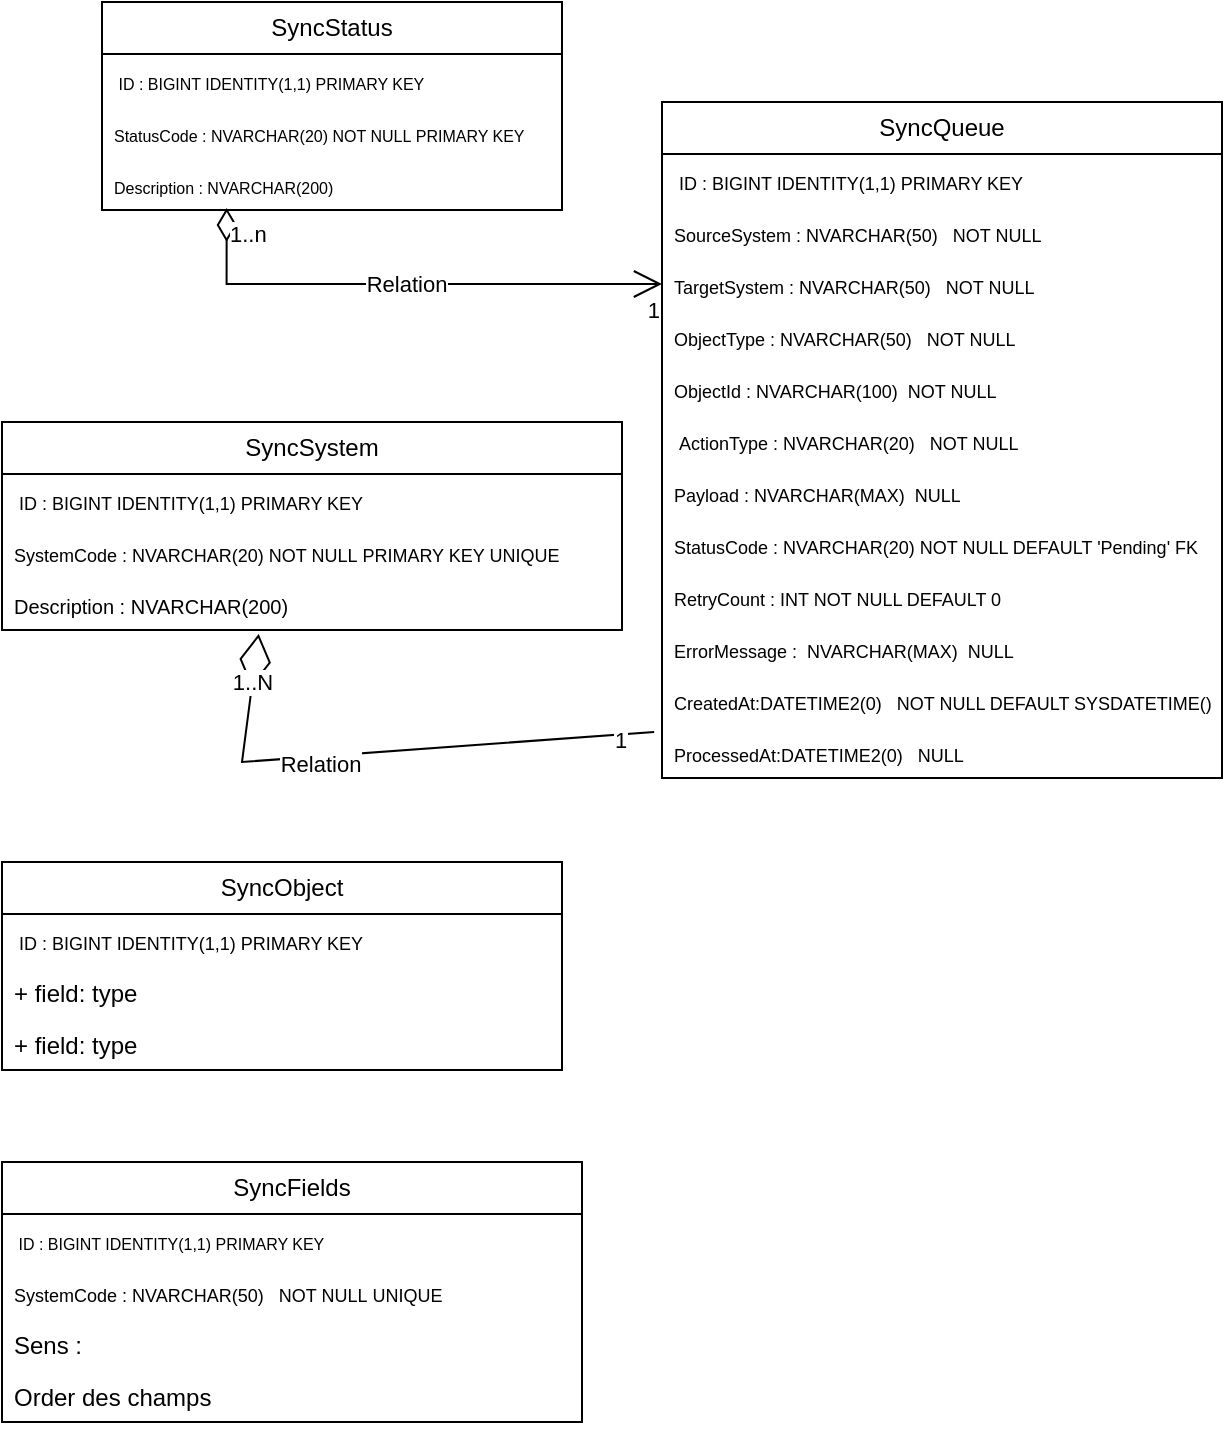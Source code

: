 <mxfile version="28.2.5">
  <diagram name="Page-1" id="Aj5_N3WaNxsP5dWTPXrr">
    <mxGraphModel dx="2253" dy="751" grid="1" gridSize="10" guides="1" tooltips="1" connect="1" arrows="1" fold="1" page="1" pageScale="1" pageWidth="827" pageHeight="1169" math="0" shadow="0">
      <root>
        <mxCell id="0" />
        <mxCell id="1" parent="0" />
        <mxCell id="Qb6BTMtfL8MH-y7f0pIz-1" value="&lt;span data-teams=&quot;true&quot;&gt;SyncQueue&lt;/span&gt;" style="swimlane;fontStyle=0;childLayout=stackLayout;horizontal=1;startSize=26;fillColor=none;horizontalStack=0;resizeParent=1;resizeParentMax=0;resizeLast=0;collapsible=1;marginBottom=0;whiteSpace=wrap;html=1;" parent="1" vertex="1">
          <mxGeometry x="290" y="70" width="280" height="338" as="geometry" />
        </mxCell>
        <mxCell id="Qb6BTMtfL8MH-y7f0pIz-2" value="&lt;span data-teams=&quot;true&quot;&gt;&lt;font style=&quot;font-size: 9px;&quot;&gt;&amp;nbsp;ID : BIGINT IDENTITY(1,1) PRIMARY KEY&lt;/font&gt;&lt;/span&gt;" style="text;strokeColor=none;fillColor=none;align=left;verticalAlign=top;spacingLeft=4;spacingRight=4;overflow=hidden;rotatable=0;points=[[0,0.5],[1,0.5]];portConstraint=eastwest;whiteSpace=wrap;html=1;" parent="Qb6BTMtfL8MH-y7f0pIz-1" vertex="1">
          <mxGeometry y="26" width="280" height="26" as="geometry" />
        </mxCell>
        <mxCell id="Qb6BTMtfL8MH-y7f0pIz-3" value="&lt;span data-teams=&quot;true&quot;&gt;&lt;font style=&quot;font-size: 9px;&quot;&gt;SourceSystem : NVARCHAR(50)&amp;nbsp;&amp;nbsp; NOT NULL&lt;/font&gt;&lt;/span&gt;" style="text;strokeColor=none;fillColor=none;align=left;verticalAlign=top;spacingLeft=4;spacingRight=4;overflow=hidden;rotatable=0;points=[[0,0.5],[1,0.5]];portConstraint=eastwest;whiteSpace=wrap;html=1;" parent="Qb6BTMtfL8MH-y7f0pIz-1" vertex="1">
          <mxGeometry y="52" width="280" height="26" as="geometry" />
        </mxCell>
        <mxCell id="Qb6BTMtfL8MH-y7f0pIz-4" value="&lt;span data-teams=&quot;true&quot;&gt;&lt;font style=&quot;font-size: 9px;&quot;&gt;TargetSystem : NVARCHAR(50)&amp;nbsp;&amp;nbsp; NOT NULL&lt;/font&gt;&lt;/span&gt;" style="text;strokeColor=none;fillColor=none;align=left;verticalAlign=top;spacingLeft=4;spacingRight=4;overflow=hidden;rotatable=0;points=[[0,0.5],[1,0.5]];portConstraint=eastwest;whiteSpace=wrap;html=1;" parent="Qb6BTMtfL8MH-y7f0pIz-1" vertex="1">
          <mxGeometry y="78" width="280" height="26" as="geometry" />
        </mxCell>
        <mxCell id="MTBKCmyBLElkbQ5yRE9a-1" value="&lt;span data-teams=&quot;true&quot;&gt;&lt;font style=&quot;font-size: 9px;&quot;&gt;ObjectType : NVARCHAR(50)&amp;nbsp;&amp;nbsp; NOT NULL&lt;/font&gt;&lt;/span&gt;" style="text;strokeColor=none;fillColor=none;align=left;verticalAlign=top;spacingLeft=4;spacingRight=4;overflow=hidden;rotatable=0;points=[[0,0.5],[1,0.5]];portConstraint=eastwest;whiteSpace=wrap;html=1;" parent="Qb6BTMtfL8MH-y7f0pIz-1" vertex="1">
          <mxGeometry y="104" width="280" height="26" as="geometry" />
        </mxCell>
        <mxCell id="MTBKCmyBLElkbQ5yRE9a-2" value="&lt;span data-teams=&quot;true&quot;&gt;&lt;font style=&quot;font-size: 9px;&quot;&gt;ObjectId : NVARCHAR(100)&amp;nbsp; NOT NULL&lt;/font&gt;&lt;/span&gt;" style="text;strokeColor=none;fillColor=none;align=left;verticalAlign=top;spacingLeft=4;spacingRight=4;overflow=hidden;rotatable=0;points=[[0,0.5],[1,0.5]];portConstraint=eastwest;whiteSpace=wrap;html=1;" parent="Qb6BTMtfL8MH-y7f0pIz-1" vertex="1">
          <mxGeometry y="130" width="280" height="26" as="geometry" />
        </mxCell>
        <mxCell id="MTBKCmyBLElkbQ5yRE9a-3" value="&lt;span data-teams=&quot;true&quot;&gt;&lt;font style=&quot;font-size: 9px;&quot;&gt;&amp;nbsp;ActionType : NVARCHAR(20)&amp;nbsp;&amp;nbsp; NOT NULL&lt;/font&gt;&lt;/span&gt;" style="text;strokeColor=none;fillColor=none;align=left;verticalAlign=top;spacingLeft=4;spacingRight=4;overflow=hidden;rotatable=0;points=[[0,0.5],[1,0.5]];portConstraint=eastwest;whiteSpace=wrap;html=1;" parent="Qb6BTMtfL8MH-y7f0pIz-1" vertex="1">
          <mxGeometry y="156" width="280" height="26" as="geometry" />
        </mxCell>
        <mxCell id="MTBKCmyBLElkbQ5yRE9a-4" value="&lt;span data-teams=&quot;true&quot;&gt;&lt;font style=&quot;font-size: 9px;&quot;&gt;Payload : NVARCHAR(MAX)&amp;nbsp; NULL&lt;/font&gt;&lt;/span&gt;" style="text;strokeColor=none;fillColor=none;align=left;verticalAlign=top;spacingLeft=4;spacingRight=4;overflow=hidden;rotatable=0;points=[[0,0.5],[1,0.5]];portConstraint=eastwest;whiteSpace=wrap;html=1;" parent="Qb6BTMtfL8MH-y7f0pIz-1" vertex="1">
          <mxGeometry y="182" width="280" height="26" as="geometry" />
        </mxCell>
        <mxCell id="MTBKCmyBLElkbQ5yRE9a-5" value="&lt;span data-teams=&quot;true&quot;&gt;&lt;font style=&quot;font-size: 9px;&quot;&gt;StatusCode : NVARCHAR(20) NOT NULL DEFAULT &#39;Pending&#39; FK&lt;/font&gt;&lt;/span&gt;" style="text;strokeColor=none;fillColor=none;align=left;verticalAlign=top;spacingLeft=4;spacingRight=4;overflow=hidden;rotatable=0;points=[[0,0.5],[1,0.5]];portConstraint=eastwest;whiteSpace=wrap;html=1;" parent="Qb6BTMtfL8MH-y7f0pIz-1" vertex="1">
          <mxGeometry y="208" width="280" height="26" as="geometry" />
        </mxCell>
        <mxCell id="MTBKCmyBLElkbQ5yRE9a-6" value="&lt;span data-teams=&quot;true&quot;&gt;&lt;font style=&quot;font-size: 9px;&quot;&gt;RetryCount : INT NOT NULL DEFAULT 0&lt;/font&gt;&lt;/span&gt;" style="text;strokeColor=none;fillColor=none;align=left;verticalAlign=top;spacingLeft=4;spacingRight=4;overflow=hidden;rotatable=0;points=[[0,0.5],[1,0.5]];portConstraint=eastwest;whiteSpace=wrap;html=1;" parent="Qb6BTMtfL8MH-y7f0pIz-1" vertex="1">
          <mxGeometry y="234" width="280" height="26" as="geometry" />
        </mxCell>
        <mxCell id="MTBKCmyBLElkbQ5yRE9a-7" value="&lt;span data-teams=&quot;true&quot;&gt;&lt;font style=&quot;font-size: 9px;&quot;&gt;ErrorMessage :&amp;nbsp; NVARCHAR(MAX)&amp;nbsp; NULL&lt;/font&gt;&lt;/span&gt;" style="text;strokeColor=none;fillColor=none;align=left;verticalAlign=top;spacingLeft=4;spacingRight=4;overflow=hidden;rotatable=0;points=[[0,0.5],[1,0.5]];portConstraint=eastwest;whiteSpace=wrap;html=1;" parent="Qb6BTMtfL8MH-y7f0pIz-1" vertex="1">
          <mxGeometry y="260" width="280" height="26" as="geometry" />
        </mxCell>
        <mxCell id="MTBKCmyBLElkbQ5yRE9a-8" value="&lt;span data-teams=&quot;true&quot;&gt;&lt;font style=&quot;font-size: 9px;&quot;&gt;CreatedAt:DATETIME2(0)&amp;nbsp;&amp;nbsp; NOT NULL DEFAULT SYSDATETIME()&lt;/font&gt;&lt;/span&gt;" style="text;strokeColor=none;fillColor=none;align=left;verticalAlign=top;spacingLeft=4;spacingRight=4;overflow=hidden;rotatable=0;points=[[0,0.5],[1,0.5]];portConstraint=eastwest;whiteSpace=wrap;html=1;" parent="Qb6BTMtfL8MH-y7f0pIz-1" vertex="1">
          <mxGeometry y="286" width="280" height="26" as="geometry" />
        </mxCell>
        <mxCell id="MTBKCmyBLElkbQ5yRE9a-9" value="&lt;span data-teams=&quot;true&quot;&gt;&lt;font style=&quot;font-size: 9px;&quot;&gt;ProcessedAt:DATETIME2(0)&amp;nbsp;&amp;nbsp; NULL&lt;/font&gt;&lt;/span&gt;" style="text;strokeColor=none;fillColor=none;align=left;verticalAlign=top;spacingLeft=4;spacingRight=4;overflow=hidden;rotatable=0;points=[[0,0.5],[1,0.5]];portConstraint=eastwest;whiteSpace=wrap;html=1;" parent="Qb6BTMtfL8MH-y7f0pIz-1" vertex="1">
          <mxGeometry y="312" width="280" height="26" as="geometry" />
        </mxCell>
        <mxCell id="MTBKCmyBLElkbQ5yRE9a-10" value="SyncStatus" style="swimlane;fontStyle=0;childLayout=stackLayout;horizontal=1;startSize=26;fillColor=none;horizontalStack=0;resizeParent=1;resizeParentMax=0;resizeLast=0;collapsible=1;marginBottom=0;whiteSpace=wrap;html=1;" parent="1" vertex="1">
          <mxGeometry x="10" y="20" width="230" height="104" as="geometry" />
        </mxCell>
        <mxCell id="MTBKCmyBLElkbQ5yRE9a-11" value="&lt;font style=&quot;font-size: 8px;&quot;&gt;&amp;nbsp;ID : BIGINT IDENTITY(1,1) PRIMARY KEY&lt;/font&gt;" style="text;strokeColor=none;fillColor=none;align=left;verticalAlign=top;spacingLeft=4;spacingRight=4;overflow=hidden;rotatable=0;points=[[0,0.5],[1,0.5]];portConstraint=eastwest;whiteSpace=wrap;html=1;" parent="MTBKCmyBLElkbQ5yRE9a-10" vertex="1">
          <mxGeometry y="26" width="230" height="26" as="geometry" />
        </mxCell>
        <mxCell id="MTBKCmyBLElkbQ5yRE9a-13" value="&lt;font style=&quot;font-size: 8px;&quot;&gt;&lt;font style=&quot;&quot;&gt;StatusCode&amp;nbsp;: NVARCHAR(20) NOT NULL&amp;nbsp;&lt;/font&gt;PRIMARY KEY&lt;/font&gt;" style="text;strokeColor=none;fillColor=none;align=left;verticalAlign=top;spacingLeft=4;spacingRight=4;overflow=hidden;rotatable=0;points=[[0,0.5],[1,0.5]];portConstraint=eastwest;whiteSpace=wrap;html=1;" parent="MTBKCmyBLElkbQ5yRE9a-10" vertex="1">
          <mxGeometry y="52" width="230" height="26" as="geometry" />
        </mxCell>
        <mxCell id="MTBKCmyBLElkbQ5yRE9a-19" value="&lt;font style=&quot;font-size: 8px;&quot;&gt;Description :&amp;nbsp;NVARCHAR(200)&amp;nbsp;&lt;/font&gt;" style="text;strokeColor=none;fillColor=none;align=left;verticalAlign=top;spacingLeft=4;spacingRight=4;overflow=hidden;rotatable=0;points=[[0,0.5],[1,0.5]];portConstraint=eastwest;whiteSpace=wrap;html=1;" parent="MTBKCmyBLElkbQ5yRE9a-10" vertex="1">
          <mxGeometry y="78" width="230" height="26" as="geometry" />
        </mxCell>
        <mxCell id="MTBKCmyBLElkbQ5yRE9a-16" value="Relation" style="endArrow=open;html=1;endSize=12;startArrow=diamondThin;startSize=14;startFill=0;edgeStyle=orthogonalEdgeStyle;rounded=0;entryX=0;entryY=0.5;entryDx=0;entryDy=0;exitX=0.271;exitY=0.962;exitDx=0;exitDy=0;exitPerimeter=0;" parent="1" source="MTBKCmyBLElkbQ5yRE9a-19" target="Qb6BTMtfL8MH-y7f0pIz-4" edge="1">
          <mxGeometry relative="1" as="geometry">
            <mxPoint x="97" y="130" as="sourcePoint" />
            <mxPoint x="250.0" y="198.914" as="targetPoint" />
          </mxGeometry>
        </mxCell>
        <mxCell id="MTBKCmyBLElkbQ5yRE9a-17" value="1..n" style="edgeLabel;resizable=0;html=1;align=left;verticalAlign=top;" parent="MTBKCmyBLElkbQ5yRE9a-16" connectable="0" vertex="1">
          <mxGeometry x="-1" relative="1" as="geometry" />
        </mxCell>
        <mxCell id="MTBKCmyBLElkbQ5yRE9a-18" value="1" style="edgeLabel;resizable=0;html=1;align=right;verticalAlign=top;" parent="MTBKCmyBLElkbQ5yRE9a-16" connectable="0" vertex="1">
          <mxGeometry x="1" relative="1" as="geometry" />
        </mxCell>
        <mxCell id="MTBKCmyBLElkbQ5yRE9a-21" value="SyncFields" style="swimlane;fontStyle=0;childLayout=stackLayout;horizontal=1;startSize=26;fillColor=none;horizontalStack=0;resizeParent=1;resizeParentMax=0;resizeLast=0;collapsible=1;marginBottom=0;whiteSpace=wrap;html=1;" parent="1" vertex="1">
          <mxGeometry x="-40" y="600" width="290" height="130" as="geometry" />
        </mxCell>
        <mxCell id="MTBKCmyBLElkbQ5yRE9a-22" value="&lt;span style=&quot;font-size: 8px;&quot;&gt;&amp;nbsp;ID : BIGINT IDENTITY(1,1) PRIMARY KEY&lt;/span&gt;" style="text;strokeColor=none;fillColor=none;align=left;verticalAlign=top;spacingLeft=4;spacingRight=4;overflow=hidden;rotatable=0;points=[[0,0.5],[1,0.5]];portConstraint=eastwest;whiteSpace=wrap;html=1;" parent="MTBKCmyBLElkbQ5yRE9a-21" vertex="1">
          <mxGeometry y="26" width="290" height="26" as="geometry" />
        </mxCell>
        <mxCell id="MTBKCmyBLElkbQ5yRE9a-23" value="&lt;span style=&quot;font-size: 9px;&quot;&gt;SystemCode : NVARCHAR(50)&amp;nbsp;&amp;nbsp; NOT NULL&amp;nbsp;&lt;/span&gt;&lt;span style=&quot;font-size: 9px;&quot;&gt;UNIQUE&lt;/span&gt;" style="text;strokeColor=none;fillColor=none;align=left;verticalAlign=top;spacingLeft=4;spacingRight=4;overflow=hidden;rotatable=0;points=[[0,0.5],[1,0.5]];portConstraint=eastwest;whiteSpace=wrap;html=1;" parent="MTBKCmyBLElkbQ5yRE9a-21" vertex="1">
          <mxGeometry y="52" width="290" height="26" as="geometry" />
        </mxCell>
        <mxCell id="MTBKCmyBLElkbQ5yRE9a-24" value="Sens :&amp;nbsp;" style="text;strokeColor=none;fillColor=none;align=left;verticalAlign=top;spacingLeft=4;spacingRight=4;overflow=hidden;rotatable=0;points=[[0,0.5],[1,0.5]];portConstraint=eastwest;whiteSpace=wrap;html=1;" parent="MTBKCmyBLElkbQ5yRE9a-21" vertex="1">
          <mxGeometry y="78" width="290" height="26" as="geometry" />
        </mxCell>
        <mxCell id="MTBKCmyBLElkbQ5yRE9a-33" value="Order des champs" style="text;strokeColor=none;fillColor=none;align=left;verticalAlign=top;spacingLeft=4;spacingRight=4;overflow=hidden;rotatable=0;points=[[0,0.5],[1,0.5]];portConstraint=eastwest;whiteSpace=wrap;html=1;" parent="MTBKCmyBLElkbQ5yRE9a-21" vertex="1">
          <mxGeometry y="104" width="290" height="26" as="geometry" />
        </mxCell>
        <mxCell id="MTBKCmyBLElkbQ5yRE9a-25" value="SyncSystem" style="swimlane;fontStyle=0;childLayout=stackLayout;horizontal=1;startSize=26;fillColor=none;horizontalStack=0;resizeParent=1;resizeParentMax=0;resizeLast=0;collapsible=1;marginBottom=0;whiteSpace=wrap;html=1;" parent="1" vertex="1">
          <mxGeometry x="-40" y="230" width="310" height="104" as="geometry" />
        </mxCell>
        <mxCell id="MTBKCmyBLElkbQ5yRE9a-26" value="&lt;span style=&quot;font-size: 9px;&quot;&gt;&amp;nbsp;ID : BIGINT IDENTITY(1,1) PRIMARY KEY&lt;/span&gt;" style="text;strokeColor=none;fillColor=none;align=left;verticalAlign=top;spacingLeft=4;spacingRight=4;overflow=hidden;rotatable=0;points=[[0,0.5],[1,0.5]];portConstraint=eastwest;whiteSpace=wrap;html=1;" parent="MTBKCmyBLElkbQ5yRE9a-25" vertex="1">
          <mxGeometry y="26" width="310" height="26" as="geometry" />
        </mxCell>
        <mxCell id="MTBKCmyBLElkbQ5yRE9a-27" value="&lt;font style=&quot;font-size: 9px;&quot;&gt;&lt;font style=&quot;&quot;&gt;SystemCode&amp;nbsp;: NVARCHAR(20) NOT NULL&amp;nbsp;&lt;/font&gt;PRIMARY KEY UNIQUE&lt;/font&gt;" style="text;strokeColor=none;fillColor=none;align=left;verticalAlign=top;spacingLeft=4;spacingRight=4;overflow=hidden;rotatable=0;points=[[0,0.5],[1,0.5]];portConstraint=eastwest;whiteSpace=wrap;html=1;" parent="MTBKCmyBLElkbQ5yRE9a-25" vertex="1">
          <mxGeometry y="52" width="310" height="26" as="geometry" />
        </mxCell>
        <mxCell id="MTBKCmyBLElkbQ5yRE9a-28" value="&lt;font style=&quot;font-size: 10px;&quot;&gt;Description :&amp;nbsp;NVARCHAR(200)&amp;nbsp;&lt;/font&gt;" style="text;strokeColor=none;fillColor=none;align=left;verticalAlign=top;spacingLeft=4;spacingRight=4;overflow=hidden;rotatable=0;points=[[0,0.5],[1,0.5]];portConstraint=eastwest;whiteSpace=wrap;html=1;" parent="MTBKCmyBLElkbQ5yRE9a-25" vertex="1">
          <mxGeometry y="78" width="310" height="26" as="geometry" />
        </mxCell>
        <mxCell id="MTBKCmyBLElkbQ5yRE9a-29" value="" style="endArrow=diamondThin;endFill=0;endSize=24;html=1;rounded=0;entryX=0.414;entryY=1.077;entryDx=0;entryDy=0;entryPerimeter=0;exitX=-0.014;exitY=1.115;exitDx=0;exitDy=0;exitPerimeter=0;" parent="1" source="MTBKCmyBLElkbQ5yRE9a-8" target="MTBKCmyBLElkbQ5yRE9a-28" edge="1">
          <mxGeometry width="160" relative="1" as="geometry">
            <mxPoint x="120" y="440" as="sourcePoint" />
            <mxPoint x="230" y="390" as="targetPoint" />
            <Array as="points">
              <mxPoint x="80" y="400" />
            </Array>
          </mxGeometry>
        </mxCell>
        <mxCell id="MTBKCmyBLElkbQ5yRE9a-30" value="1..N" style="edgeLabel;html=1;align=center;verticalAlign=middle;resizable=0;points=[];" parent="MTBKCmyBLElkbQ5yRE9a-29" vertex="1" connectable="0">
          <mxGeometry x="0.824" y="1" relative="1" as="geometry">
            <mxPoint as="offset" />
          </mxGeometry>
        </mxCell>
        <mxCell id="MTBKCmyBLElkbQ5yRE9a-31" value="1" style="edgeLabel;html=1;align=center;verticalAlign=middle;resizable=0;points=[];" parent="MTBKCmyBLElkbQ5yRE9a-29" vertex="1" connectable="0">
          <mxGeometry x="-0.872" y="2" relative="1" as="geometry">
            <mxPoint as="offset" />
          </mxGeometry>
        </mxCell>
        <mxCell id="MTBKCmyBLElkbQ5yRE9a-32" value="Relation" style="edgeLabel;html=1;align=center;verticalAlign=middle;resizable=0;points=[];" parent="MTBKCmyBLElkbQ5yRE9a-29" vertex="1" connectable="0">
          <mxGeometry x="0.24" y="4" relative="1" as="geometry">
            <mxPoint as="offset" />
          </mxGeometry>
        </mxCell>
        <mxCell id="Qzrrch7IK2g1BgYNQHYs-1" value="SyncObject" style="swimlane;fontStyle=0;childLayout=stackLayout;horizontal=1;startSize=26;fillColor=none;horizontalStack=0;resizeParent=1;resizeParentMax=0;resizeLast=0;collapsible=1;marginBottom=0;whiteSpace=wrap;html=1;" vertex="1" parent="1">
          <mxGeometry x="-40" y="450" width="280" height="104" as="geometry" />
        </mxCell>
        <mxCell id="Qzrrch7IK2g1BgYNQHYs-2" value="&lt;span style=&quot;font-size: 9px;&quot;&gt;&amp;nbsp;ID : BIGINT IDENTITY(1,1) PRIMARY KEY&lt;/span&gt;" style="text;strokeColor=none;fillColor=none;align=left;verticalAlign=top;spacingLeft=4;spacingRight=4;overflow=hidden;rotatable=0;points=[[0,0.5],[1,0.5]];portConstraint=eastwest;whiteSpace=wrap;html=1;" vertex="1" parent="Qzrrch7IK2g1BgYNQHYs-1">
          <mxGeometry y="26" width="280" height="26" as="geometry" />
        </mxCell>
        <mxCell id="Qzrrch7IK2g1BgYNQHYs-3" value="+ field: type" style="text;strokeColor=none;fillColor=none;align=left;verticalAlign=top;spacingLeft=4;spacingRight=4;overflow=hidden;rotatable=0;points=[[0,0.5],[1,0.5]];portConstraint=eastwest;whiteSpace=wrap;html=1;" vertex="1" parent="Qzrrch7IK2g1BgYNQHYs-1">
          <mxGeometry y="52" width="280" height="26" as="geometry" />
        </mxCell>
        <mxCell id="Qzrrch7IK2g1BgYNQHYs-4" value="+ field: type" style="text;strokeColor=none;fillColor=none;align=left;verticalAlign=top;spacingLeft=4;spacingRight=4;overflow=hidden;rotatable=0;points=[[0,0.5],[1,0.5]];portConstraint=eastwest;whiteSpace=wrap;html=1;" vertex="1" parent="Qzrrch7IK2g1BgYNQHYs-1">
          <mxGeometry y="78" width="280" height="26" as="geometry" />
        </mxCell>
      </root>
    </mxGraphModel>
  </diagram>
</mxfile>
